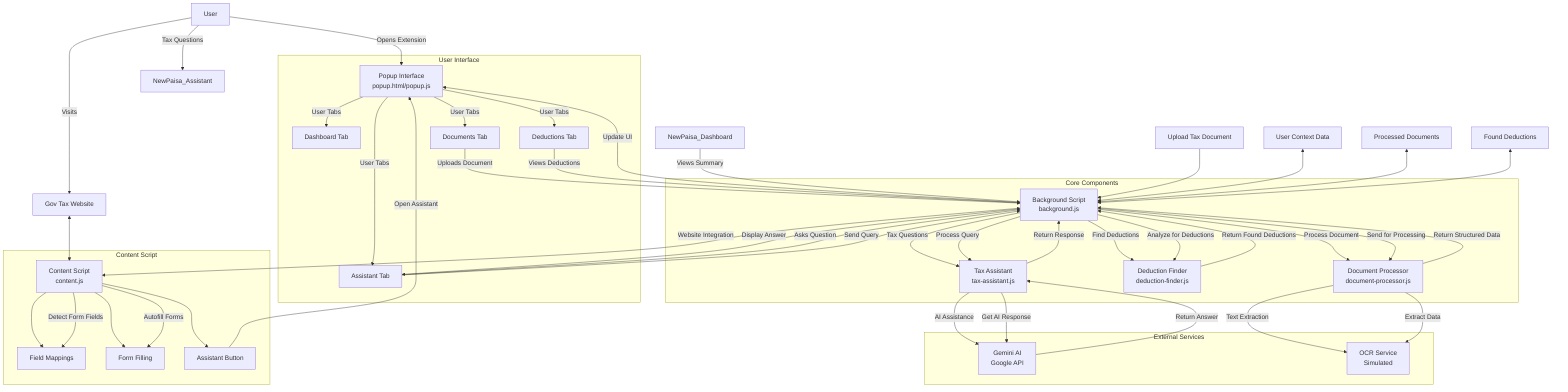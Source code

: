 flowchart TD
    subgraph "User Interface"
        PopupUI[Popup Interface\npopup.html/popup.js]
        PopupUI --> |User Tabs| Dashboard[Dashboard Tab]
        PopupUI --> |User Tabs| Documents[Documents Tab]
        PopupUI --> |User Tabs| Deductions[Deductions Tab]
        PopupUI --> |User Tabs| Assistant[Assistant Tab]
    end

    subgraph "Core Components"
        BG[Background Script\nbackground.js]
        DP[Document Processor\ndocument-processor.js]
        DF[Deduction Finder\ndeduction-finder.js]
        TA[Tax Assistant\ntax-assistant.js]
    end

    subgraph "Content Script"
        CS[Content Script\ncontent.js]
        FM[Field Mappings]
        FB[Form Filling]
        AB[Assistant Button]
        
        CS --> FM
        CS --> FB
        CS --> AB
    end

    subgraph "External Services"
        AI[Gemini AI\nGoogle API]
        OCR[OCR Service\nSimulated]
    end

    %% User interaction flows
    User --> |Opens Extension| PopupUI
    NewPaisa_Dashboard --> |Views Summary| BG
    Documents --> |Uploads Document| BG
    Deductions --> |Views Deductions| BG
    Assistant --> |Asks Question| BG

    %% Core processing flows
    BG --> |Process Document| DP
    BG --> |Find Deductions| DF
    BG --> |Tax Questions| TA
    BG <--> |Website Integration| CS

    %% External service flows
    DP --> |Text Extraction| OCR
    TA --> |AI Assistance| AI

    %% Document processing flow
    Upload[Upload Tax Document] --> BG
    BG --> |Send for Processing| DP
    DP --> |Extract Data| OCR
    DP --> |Return Structured Data| BG
    BG --> |Analyze for Deductions| DF
    DF --> |Return Found Deductions| BG
    BG --> |Update UI| PopupUI

    %% Website integration flow
    WebsiteTax[Gov Tax Website] <--> CS
    User --> |Visits| WebsiteTax
    CS --> |Detect Form Fields| FM
    CS --> |Autofill Forms| FB
    AB --> |Open Assistant| PopupUI

    %% Assistant flow
    User --> |Tax Questions| NewPaisa_Assistant
    Assistant --> |Send Query| BG
    BG --> |Process Query| TA
    TA --> |Get AI Response| AI
    AI --> |Return Answer| TA
    TA --> |Return Response| BG
    BG --> |Display Answer| Assistant

    %% Data flows
    UserContext[User Context Data] <--> BG
    ProcessedDocs[Processed Documents] <--> BG
    FoundDeductions[Found Deductions] <--> BG